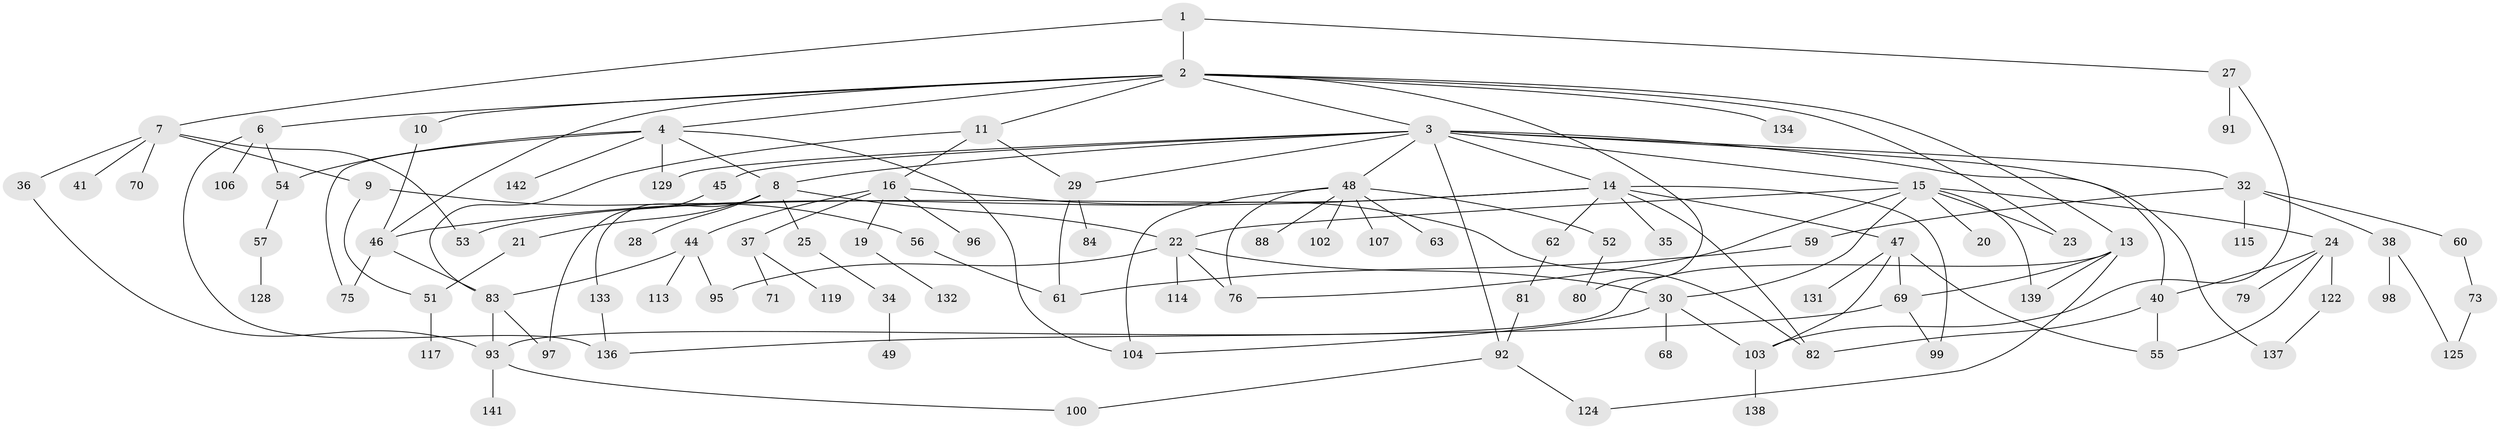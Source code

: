 // original degree distribution, {3: 0.15492957746478872, 11: 0.007042253521126761, 8: 0.014084507042253521, 5: 0.04225352112676056, 6: 0.028169014084507043, 4: 0.11267605633802817, 2: 0.36619718309859156, 7: 0.014084507042253521, 1: 0.2605633802816901}
// Generated by graph-tools (version 1.1) at 2025/41/03/06/25 10:41:27]
// undirected, 99 vertices, 140 edges
graph export_dot {
graph [start="1"]
  node [color=gray90,style=filled];
  1;
  2 [super="+94"];
  3 [super="+5"];
  4 [super="+42"];
  6 [super="+118"];
  7;
  8 [super="+12"];
  9 [super="+123"];
  10;
  11;
  13 [super="+121"];
  14 [super="+26"];
  15 [super="+18"];
  16 [super="+17"];
  19 [super="+120"];
  20;
  21;
  22 [super="+33"];
  23;
  24 [super="+39"];
  25;
  27 [super="+72"];
  28;
  29 [super="+50"];
  30 [super="+31"];
  32 [super="+43"];
  34;
  35 [super="+74"];
  36;
  37;
  38 [super="+58"];
  40;
  41;
  44 [super="+65"];
  45 [super="+140"];
  46 [super="+85"];
  47 [super="+87"];
  48 [super="+77"];
  49;
  51 [super="+78"];
  52 [super="+108"];
  53;
  54 [super="+66"];
  55 [super="+64"];
  56 [super="+110"];
  57 [super="+86"];
  59;
  60;
  61;
  62 [super="+67"];
  63;
  68;
  69;
  70;
  71 [super="+89"];
  73;
  75;
  76 [super="+105"];
  79;
  80;
  81 [super="+90"];
  82 [super="+116"];
  83 [super="+127"];
  84;
  88 [super="+135"];
  91;
  92 [super="+111"];
  93 [super="+101"];
  95;
  96;
  97;
  98;
  99 [super="+112"];
  100;
  102;
  103;
  104 [super="+109"];
  106;
  107 [super="+130"];
  113;
  114;
  115;
  117;
  119;
  122;
  124 [super="+126"];
  125;
  128;
  129;
  131;
  132;
  133;
  134;
  136;
  137;
  138;
  139;
  141;
  142;
  1 -- 2;
  1 -- 7;
  1 -- 27;
  2 -- 3;
  2 -- 4;
  2 -- 6;
  2 -- 10;
  2 -- 11;
  2 -- 13;
  2 -- 23;
  2 -- 80;
  2 -- 134;
  2 -- 46;
  3 -- 8;
  3 -- 32;
  3 -- 45;
  3 -- 129;
  3 -- 137;
  3 -- 29;
  3 -- 48;
  3 -- 40;
  3 -- 15;
  3 -- 14;
  3 -- 92;
  4 -- 54;
  4 -- 75;
  4 -- 104;
  4 -- 129;
  4 -- 142;
  4 -- 8;
  6 -- 106;
  6 -- 54;
  6 -- 136;
  7 -- 9;
  7 -- 36;
  7 -- 41;
  7 -- 53;
  7 -- 70;
  8 -- 22;
  8 -- 25;
  8 -- 28;
  8 -- 133;
  8 -- 21;
  9 -- 56;
  9 -- 51;
  10 -- 46;
  11 -- 16;
  11 -- 29;
  11 -- 83;
  13 -- 139;
  13 -- 69;
  13 -- 93;
  13 -- 124;
  14 -- 47;
  14 -- 62;
  14 -- 82;
  14 -- 99;
  14 -- 35;
  14 -- 53;
  14 -- 46;
  15 -- 20;
  15 -- 139;
  15 -- 23;
  15 -- 24;
  15 -- 76;
  15 -- 30;
  15 -- 22;
  16 -- 19;
  16 -- 44;
  16 -- 82;
  16 -- 96;
  16 -- 37;
  19 -- 132;
  21 -- 51;
  22 -- 30;
  22 -- 95;
  22 -- 114;
  22 -- 76;
  24 -- 122;
  24 -- 40;
  24 -- 79;
  24 -- 55;
  25 -- 34;
  27 -- 91;
  27 -- 103;
  29 -- 61;
  29 -- 84;
  30 -- 68;
  30 -- 103;
  30 -- 104;
  32 -- 38;
  32 -- 59;
  32 -- 60;
  32 -- 115;
  34 -- 49;
  36 -- 93;
  37 -- 71;
  37 -- 119;
  38 -- 98;
  38 -- 125;
  40 -- 55;
  40 -- 82;
  44 -- 83;
  44 -- 113;
  44 -- 95;
  45 -- 97;
  46 -- 75;
  46 -- 83;
  47 -- 69;
  47 -- 131;
  47 -- 103;
  47 -- 55;
  48 -- 52;
  48 -- 63;
  48 -- 76;
  48 -- 88;
  48 -- 102;
  48 -- 104;
  48 -- 107;
  51 -- 117;
  52 -- 80;
  54 -- 57;
  56 -- 61;
  57 -- 128;
  59 -- 61;
  60 -- 73;
  62 -- 81;
  69 -- 136;
  69 -- 99;
  73 -- 125;
  81 -- 92;
  83 -- 97;
  83 -- 93;
  92 -- 100;
  92 -- 124;
  93 -- 100;
  93 -- 141;
  103 -- 138;
  122 -- 137;
  133 -- 136;
}
